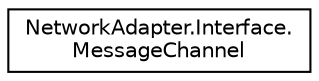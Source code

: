 digraph "Graphical Class Hierarchy"
{
  edge [fontname="Helvetica",fontsize="10",labelfontname="Helvetica",labelfontsize="10"];
  node [fontname="Helvetica",fontsize="10",shape=record];
  rankdir="LR";
  Node1 [label="NetworkAdapter.Interface.\lMessageChannel",height=0.2,width=0.4,color="black", fillcolor="white", style="filled",URL="$enum_network_adapter_1_1_interface_1_1_message_channel.html"];
}

